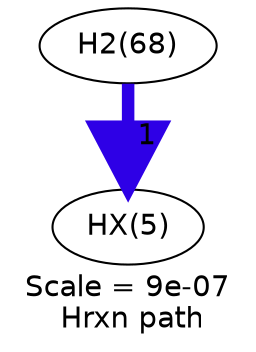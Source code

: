 digraph reaction_paths {
center=1;
s10 -> s32[fontname="Helvetica", style="setlinewidth(6)", arrowsize=3, color="0.7, 1.5, 0.9"
, label=" 1"];
s10 [ fontname="Helvetica", label="H2(68)"];
s32 [ fontname="Helvetica", label="HX(5)"];
 label = "Scale = 9e-07\l Hrxn path";
 fontname = "Helvetica";
}
